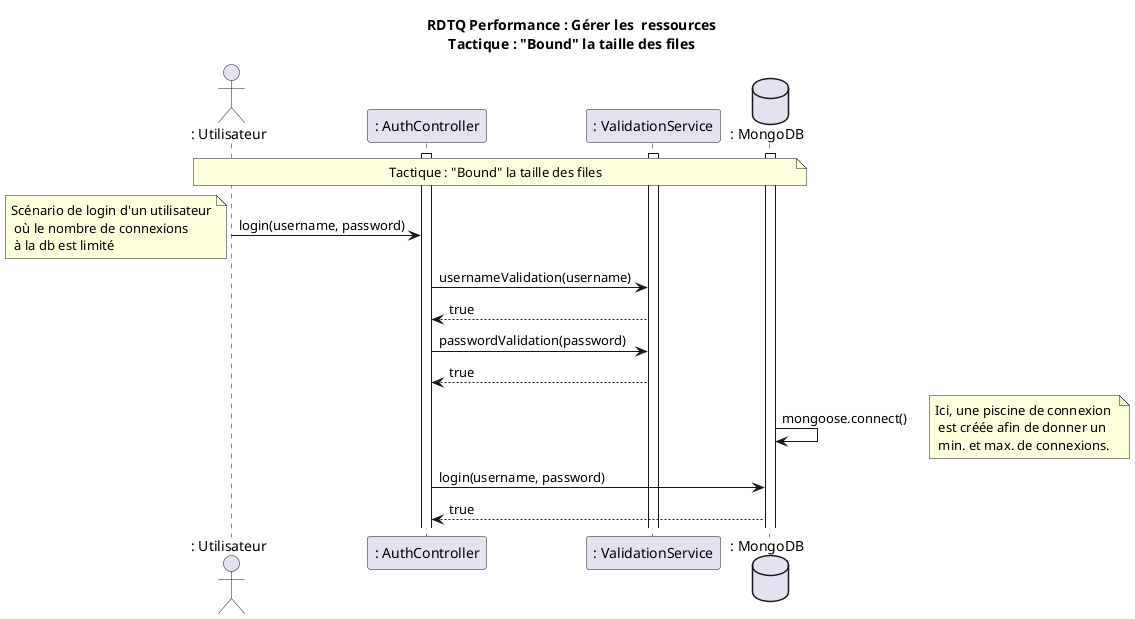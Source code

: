 @startuml
title RDTQ Performance : Gérer les  ressources\nTactique : "Bound" la taille des files


actor ": Utilisateur" as user
participant ": AuthController" as auth
participant ": ValidationService" as val
database ": MongoDB" as db

note over user, db : Tactique : "Bound" la taille des files

activate auth
activate val
activate db
user -> auth : login(username, password)
note left : Scénario de login d'un utilisateur\n où le nombre de connexions \n à la db est limité

auth -> val : usernameValidation(username)
val --> auth : true
auth -> val : passwordValidation(password)
val --> auth : true
db -> db : mongoose.connect()
note right : Ici, une piscine de connexion \n est créée afin de donner un \n min. et max. de connexions.
auth -> db : login(username, password)
db --> auth : true



@enduml
